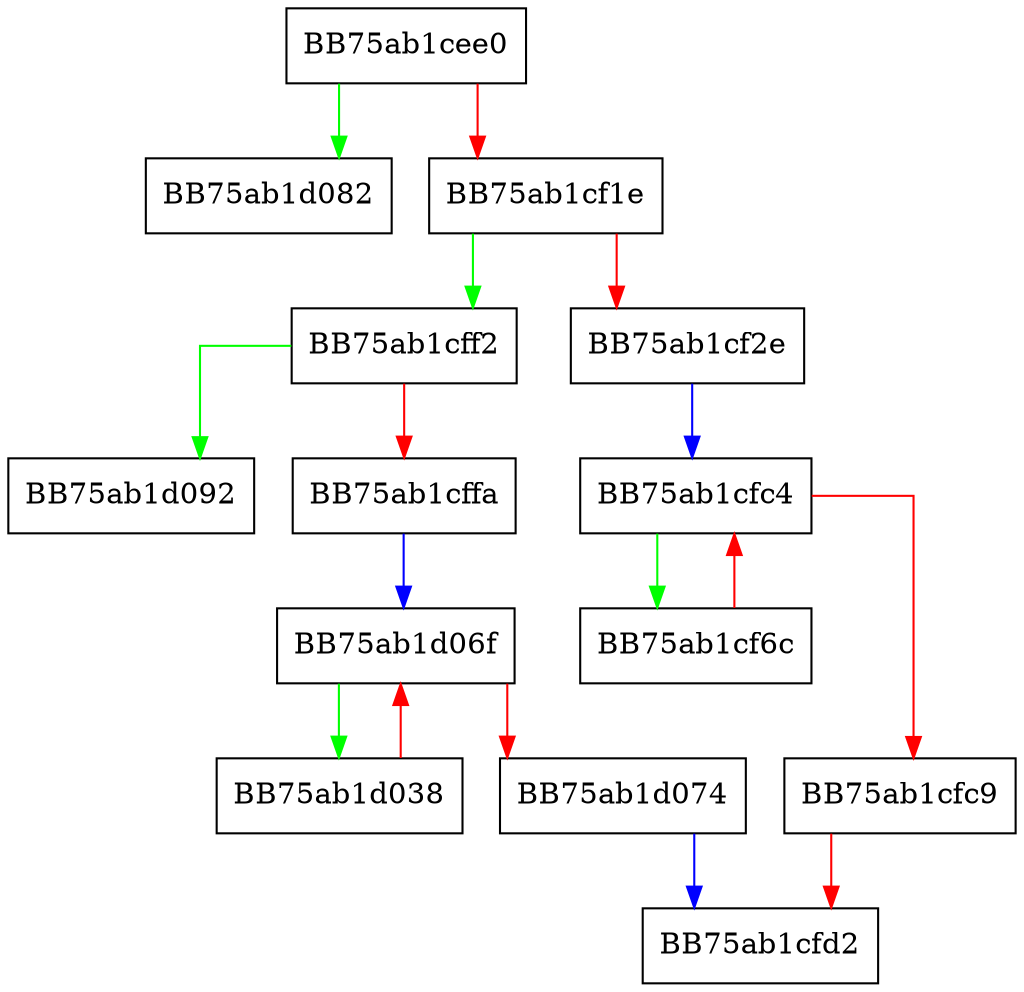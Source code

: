 digraph JsonToLuaTable {
  node [shape="box"];
  graph [splines=ortho];
  BB75ab1cee0 -> BB75ab1d082 [color="green"];
  BB75ab1cee0 -> BB75ab1cf1e [color="red"];
  BB75ab1cf1e -> BB75ab1cff2 [color="green"];
  BB75ab1cf1e -> BB75ab1cf2e [color="red"];
  BB75ab1cf2e -> BB75ab1cfc4 [color="blue"];
  BB75ab1cf6c -> BB75ab1cfc4 [color="red"];
  BB75ab1cfc4 -> BB75ab1cf6c [color="green"];
  BB75ab1cfc4 -> BB75ab1cfc9 [color="red"];
  BB75ab1cfc9 -> BB75ab1cfd2 [color="red"];
  BB75ab1cff2 -> BB75ab1d092 [color="green"];
  BB75ab1cff2 -> BB75ab1cffa [color="red"];
  BB75ab1cffa -> BB75ab1d06f [color="blue"];
  BB75ab1d038 -> BB75ab1d06f [color="red"];
  BB75ab1d06f -> BB75ab1d038 [color="green"];
  BB75ab1d06f -> BB75ab1d074 [color="red"];
  BB75ab1d074 -> BB75ab1cfd2 [color="blue"];
}